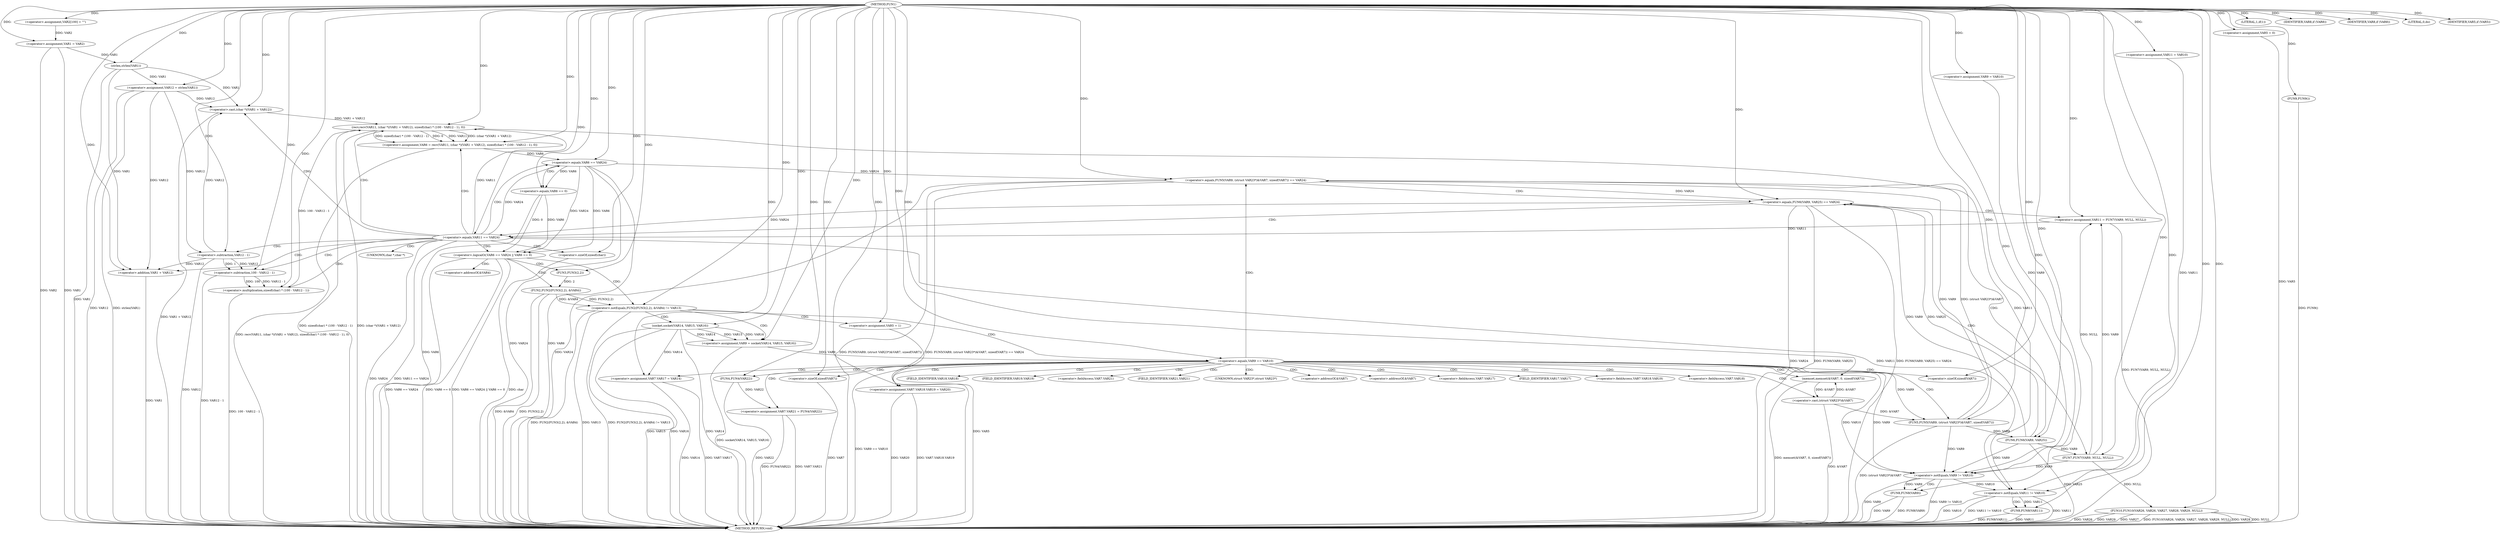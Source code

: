 digraph FUN1 {  
"1000100" [label = "(METHOD,FUN1)" ]
"1000280" [label = "(METHOD_RETURN,void)" ]
"1000104" [label = "(<operator>.assignment,VAR2[100] = \"\")" ]
"1000107" [label = "(<operator>.assignment,VAR1 = VAR2)" ]
"1000111" [label = "(LITERAL,1,if(1))" ]
"1000116" [label = "(<operator>.assignment,VAR5 = 0)" ]
"1000123" [label = "(<operator>.assignment,VAR9 = VAR10)" ]
"1000127" [label = "(<operator>.assignment,VAR11 = VAR10)" ]
"1000131" [label = "(<operator>.assignment,VAR12 = strlen(VAR1))" ]
"1000133" [label = "(strlen,strlen(VAR1))" ]
"1000138" [label = "(<operator>.notEquals,FUN2(FUN3(2,2), &VAR4) != VAR13)" ]
"1000139" [label = "(FUN2,FUN2(FUN3(2,2), &VAR4))" ]
"1000140" [label = "(FUN3,FUN3(2,2))" ]
"1000148" [label = "(<operator>.assignment,VAR5 = 1)" ]
"1000151" [label = "(<operator>.assignment,VAR9 = socket(VAR14, VAR15, VAR16))" ]
"1000153" [label = "(socket,socket(VAR14, VAR15, VAR16))" ]
"1000158" [label = "(<operator>.equals,VAR9 == VAR10)" ]
"1000163" [label = "(memset,memset(&VAR7, 0, sizeof(VAR7)))" ]
"1000167" [label = "(<operator>.sizeOf,sizeof(VAR7))" ]
"1000169" [label = "(<operator>.assignment,VAR7.VAR17 = VAR14)" ]
"1000174" [label = "(<operator>.assignment,VAR7.VAR18.VAR19 = VAR20)" ]
"1000181" [label = "(<operator>.assignment,VAR7.VAR21 = FUN4(VAR22))" ]
"1000185" [label = "(FUN4,FUN4(VAR22))" ]
"1000188" [label = "(<operator>.equals,FUN5(VAR9, (struct VAR23*)&VAR7, sizeof(VAR7)) == VAR24)" ]
"1000189" [label = "(FUN5,FUN5(VAR9, (struct VAR23*)&VAR7, sizeof(VAR7)))" ]
"1000191" [label = "(<operator>.cast,(struct VAR23*)&VAR7)" ]
"1000195" [label = "(<operator>.sizeOf,sizeof(VAR7))" ]
"1000201" [label = "(<operator>.equals,FUN6(VAR9, VAR25) == VAR24)" ]
"1000202" [label = "(FUN6,FUN6(VAR9, VAR25))" ]
"1000208" [label = "(<operator>.assignment,VAR11 = FUN7(VAR9, NULL, NULL))" ]
"1000210" [label = "(FUN7,FUN7(VAR9, NULL, NULL))" ]
"1000215" [label = "(<operator>.equals,VAR11 == VAR24)" ]
"1000220" [label = "(<operator>.assignment,VAR6 = recv(VAR11, (char *)(VAR1 + VAR12), sizeof(char) * (100 - VAR12 - 1), 0))" ]
"1000222" [label = "(recv,recv(VAR11, (char *)(VAR1 + VAR12), sizeof(char) * (100 - VAR12 - 1), 0))" ]
"1000224" [label = "(<operator>.cast,(char *)(VAR1 + VAR12))" ]
"1000226" [label = "(<operator>.addition,VAR1 + VAR12)" ]
"1000229" [label = "(<operator>.multiplication,sizeof(char) * (100 - VAR12 - 1))" ]
"1000230" [label = "(<operator>.sizeOf,sizeof(char))" ]
"1000232" [label = "(<operator>.subtraction,100 - VAR12 - 1)" ]
"1000234" [label = "(<operator>.subtraction,VAR12 - 1)" ]
"1000239" [label = "(<operator>.logicalOr,VAR6 == VAR24 || VAR6 == 0)" ]
"1000240" [label = "(<operator>.equals,VAR6 == VAR24)" ]
"1000243" [label = "(<operator>.equals,VAR6 == 0)" ]
"1000249" [label = "(IDENTIFIER,VAR8,if (VAR8))" ]
"1000252" [label = "(IDENTIFIER,VAR8,if (VAR8))" ]
"1000254" [label = "(LITERAL,0,do)" ]
"1000256" [label = "(<operator>.notEquals,VAR9 != VAR10)" ]
"1000260" [label = "(FUN8,FUN8(VAR9))" ]
"1000263" [label = "(<operator>.notEquals,VAR11 != VAR10)" ]
"1000267" [label = "(FUN8,FUN8(VAR11))" ]
"1000270" [label = "(IDENTIFIER,VAR5,if (VAR5))" ]
"1000272" [label = "(FUN9,FUN9())" ]
"1000273" [label = "(FUN10,FUN10(VAR26, VAR26, VAR27, VAR28, VAR29, NULL))" ]
"1000143" [label = "(<operator>.addressOf,&VAR4)" ]
"1000164" [label = "(<operator>.addressOf,&VAR7)" ]
"1000170" [label = "(<operator>.fieldAccess,VAR7.VAR17)" ]
"1000172" [label = "(FIELD_IDENTIFIER,VAR17,VAR17)" ]
"1000175" [label = "(<operator>.fieldAccess,VAR7.VAR18.VAR19)" ]
"1000176" [label = "(<operator>.fieldAccess,VAR7.VAR18)" ]
"1000178" [label = "(FIELD_IDENTIFIER,VAR18,VAR18)" ]
"1000179" [label = "(FIELD_IDENTIFIER,VAR19,VAR19)" ]
"1000182" [label = "(<operator>.fieldAccess,VAR7.VAR21)" ]
"1000184" [label = "(FIELD_IDENTIFIER,VAR21,VAR21)" ]
"1000192" [label = "(UNKNOWN,struct VAR23*,struct VAR23*)" ]
"1000193" [label = "(<operator>.addressOf,&VAR7)" ]
"1000225" [label = "(UNKNOWN,char *,char *)" ]
  "1000107" -> "1000280"  [ label = "DDG: VAR1"] 
  "1000181" -> "1000280"  [ label = "DDG: FUN4(VAR22)"] 
  "1000224" -> "1000280"  [ label = "DDG: VAR1 + VAR12"] 
  "1000153" -> "1000280"  [ label = "DDG: VAR14"] 
  "1000181" -> "1000280"  [ label = "DDG: VAR7.VAR21"] 
  "1000188" -> "1000280"  [ label = "DDG: FUN5(VAR9, (struct VAR23*)&VAR7, sizeof(VAR7)) == VAR24"] 
  "1000116" -> "1000280"  [ label = "DDG: VAR5"] 
  "1000260" -> "1000280"  [ label = "DDG: FUN8(VAR9)"] 
  "1000185" -> "1000280"  [ label = "DDG: VAR22"] 
  "1000201" -> "1000280"  [ label = "DDG: FUN6(VAR9, VAR25) == VAR24"] 
  "1000226" -> "1000280"  [ label = "DDG: VAR1"] 
  "1000208" -> "1000280"  [ label = "DDG: FUN7(VAR9, NULL, NULL)"] 
  "1000239" -> "1000280"  [ label = "DDG: VAR6 == VAR24 || VAR6 == 0"] 
  "1000273" -> "1000280"  [ label = "DDG: VAR26"] 
  "1000234" -> "1000280"  [ label = "DDG: VAR12"] 
  "1000239" -> "1000280"  [ label = "DDG: VAR6 == VAR24"] 
  "1000215" -> "1000280"  [ label = "DDG: VAR24"] 
  "1000188" -> "1000280"  [ label = "DDG: FUN5(VAR9, (struct VAR23*)&VAR7, sizeof(VAR7))"] 
  "1000131" -> "1000280"  [ label = "DDG: VAR12"] 
  "1000138" -> "1000280"  [ label = "DDG: FUN2(FUN3(2,2), &VAR4)"] 
  "1000139" -> "1000280"  [ label = "DDG: FUN3(2,2)"] 
  "1000263" -> "1000280"  [ label = "DDG: VAR10"] 
  "1000267" -> "1000280"  [ label = "DDG: VAR11"] 
  "1000222" -> "1000280"  [ label = "DDG: sizeof(char) * (100 - VAR12 - 1)"] 
  "1000153" -> "1000280"  [ label = "DDG: VAR15"] 
  "1000158" -> "1000280"  [ label = "DDG: VAR9 == VAR10"] 
  "1000267" -> "1000280"  [ label = "DDG: FUN8(VAR11)"] 
  "1000133" -> "1000280"  [ label = "DDG: VAR1"] 
  "1000189" -> "1000280"  [ label = "DDG: (struct VAR23*)&VAR7"] 
  "1000263" -> "1000280"  [ label = "DDG: VAR11"] 
  "1000263" -> "1000280"  [ label = "DDG: VAR11 != VAR10"] 
  "1000174" -> "1000280"  [ label = "DDG: VAR20"] 
  "1000220" -> "1000280"  [ label = "DDG: recv(VAR11, (char *)(VAR1 + VAR12), sizeof(char) * (100 - VAR12 - 1), 0)"] 
  "1000148" -> "1000280"  [ label = "DDG: VAR5"] 
  "1000151" -> "1000280"  [ label = "DDG: socket(VAR14, VAR15, VAR16)"] 
  "1000230" -> "1000280"  [ label = "DDG: char"] 
  "1000273" -> "1000280"  [ label = "DDG: VAR29"] 
  "1000273" -> "1000280"  [ label = "DDG: VAR27"] 
  "1000131" -> "1000280"  [ label = "DDG: strlen(VAR1)"] 
  "1000188" -> "1000280"  [ label = "DDG: VAR24"] 
  "1000273" -> "1000280"  [ label = "DDG: FUN10(VAR26, VAR26, VAR27, VAR28, VAR29, NULL)"] 
  "1000229" -> "1000280"  [ label = "DDG: 100 - VAR12 - 1"] 
  "1000191" -> "1000280"  [ label = "DDG: &VAR7"] 
  "1000169" -> "1000280"  [ label = "DDG: VAR14"] 
  "1000232" -> "1000280"  [ label = "DDG: VAR12 - 1"] 
  "1000273" -> "1000280"  [ label = "DDG: VAR28"] 
  "1000240" -> "1000280"  [ label = "DDG: VAR24"] 
  "1000138" -> "1000280"  [ label = "DDG: VAR13"] 
  "1000139" -> "1000280"  [ label = "DDG: &VAR4"] 
  "1000215" -> "1000280"  [ label = "DDG: VAR11 == VAR24"] 
  "1000243" -> "1000280"  [ label = "DDG: VAR6"] 
  "1000169" -> "1000280"  [ label = "DDG: VAR7.VAR17"] 
  "1000256" -> "1000280"  [ label = "DDG: VAR9"] 
  "1000260" -> "1000280"  [ label = "DDG: VAR9"] 
  "1000153" -> "1000280"  [ label = "DDG: VAR16"] 
  "1000272" -> "1000280"  [ label = "DDG: FUN9()"] 
  "1000138" -> "1000280"  [ label = "DDG: FUN2(FUN3(2,2), &VAR4) != VAR13"] 
  "1000201" -> "1000280"  [ label = "DDG: VAR24"] 
  "1000256" -> "1000280"  [ label = "DDG: VAR9 != VAR10"] 
  "1000163" -> "1000280"  [ label = "DDG: memset(&VAR7, 0, sizeof(VAR7))"] 
  "1000195" -> "1000280"  [ label = "DDG: VAR7"] 
  "1000240" -> "1000280"  [ label = "DDG: VAR6"] 
  "1000273" -> "1000280"  [ label = "DDG: NULL"] 
  "1000239" -> "1000280"  [ label = "DDG: VAR6 == 0"] 
  "1000174" -> "1000280"  [ label = "DDG: VAR7.VAR18.VAR19"] 
  "1000107" -> "1000280"  [ label = "DDG: VAR2"] 
  "1000222" -> "1000280"  [ label = "DDG: (char *)(VAR1 + VAR12)"] 
  "1000202" -> "1000280"  [ label = "DDG: VAR25"] 
  "1000201" -> "1000280"  [ label = "DDG: FUN6(VAR9, VAR25)"] 
  "1000100" -> "1000104"  [ label = "DDG: "] 
  "1000104" -> "1000107"  [ label = "DDG: VAR2"] 
  "1000100" -> "1000107"  [ label = "DDG: "] 
  "1000100" -> "1000111"  [ label = "DDG: "] 
  "1000100" -> "1000116"  [ label = "DDG: "] 
  "1000100" -> "1000123"  [ label = "DDG: "] 
  "1000100" -> "1000127"  [ label = "DDG: "] 
  "1000133" -> "1000131"  [ label = "DDG: VAR1"] 
  "1000100" -> "1000131"  [ label = "DDG: "] 
  "1000107" -> "1000133"  [ label = "DDG: VAR1"] 
  "1000100" -> "1000133"  [ label = "DDG: "] 
  "1000139" -> "1000138"  [ label = "DDG: FUN3(2,2)"] 
  "1000139" -> "1000138"  [ label = "DDG: &VAR4"] 
  "1000140" -> "1000139"  [ label = "DDG: 2"] 
  "1000100" -> "1000140"  [ label = "DDG: "] 
  "1000100" -> "1000138"  [ label = "DDG: "] 
  "1000100" -> "1000148"  [ label = "DDG: "] 
  "1000153" -> "1000151"  [ label = "DDG: VAR14"] 
  "1000153" -> "1000151"  [ label = "DDG: VAR15"] 
  "1000153" -> "1000151"  [ label = "DDG: VAR16"] 
  "1000100" -> "1000151"  [ label = "DDG: "] 
  "1000100" -> "1000153"  [ label = "DDG: "] 
  "1000151" -> "1000158"  [ label = "DDG: VAR9"] 
  "1000100" -> "1000158"  [ label = "DDG: "] 
  "1000191" -> "1000163"  [ label = "DDG: &VAR7"] 
  "1000100" -> "1000163"  [ label = "DDG: "] 
  "1000100" -> "1000167"  [ label = "DDG: "] 
  "1000153" -> "1000169"  [ label = "DDG: VAR14"] 
  "1000100" -> "1000169"  [ label = "DDG: "] 
  "1000100" -> "1000174"  [ label = "DDG: "] 
  "1000185" -> "1000181"  [ label = "DDG: VAR22"] 
  "1000100" -> "1000185"  [ label = "DDG: "] 
  "1000189" -> "1000188"  [ label = "DDG: VAR9"] 
  "1000189" -> "1000188"  [ label = "DDG: (struct VAR23*)&VAR7"] 
  "1000158" -> "1000189"  [ label = "DDG: VAR9"] 
  "1000100" -> "1000189"  [ label = "DDG: "] 
  "1000191" -> "1000189"  [ label = "DDG: &VAR7"] 
  "1000163" -> "1000191"  [ label = "DDG: &VAR7"] 
  "1000100" -> "1000195"  [ label = "DDG: "] 
  "1000240" -> "1000188"  [ label = "DDG: VAR24"] 
  "1000100" -> "1000188"  [ label = "DDG: "] 
  "1000202" -> "1000201"  [ label = "DDG: VAR9"] 
  "1000202" -> "1000201"  [ label = "DDG: VAR25"] 
  "1000189" -> "1000202"  [ label = "DDG: VAR9"] 
  "1000100" -> "1000202"  [ label = "DDG: "] 
  "1000188" -> "1000201"  [ label = "DDG: VAR24"] 
  "1000100" -> "1000201"  [ label = "DDG: "] 
  "1000210" -> "1000208"  [ label = "DDG: VAR9"] 
  "1000210" -> "1000208"  [ label = "DDG: NULL"] 
  "1000100" -> "1000208"  [ label = "DDG: "] 
  "1000202" -> "1000210"  [ label = "DDG: VAR9"] 
  "1000100" -> "1000210"  [ label = "DDG: "] 
  "1000208" -> "1000215"  [ label = "DDG: VAR11"] 
  "1000100" -> "1000215"  [ label = "DDG: "] 
  "1000201" -> "1000215"  [ label = "DDG: VAR24"] 
  "1000222" -> "1000220"  [ label = "DDG: VAR11"] 
  "1000222" -> "1000220"  [ label = "DDG: (char *)(VAR1 + VAR12)"] 
  "1000222" -> "1000220"  [ label = "DDG: sizeof(char) * (100 - VAR12 - 1)"] 
  "1000222" -> "1000220"  [ label = "DDG: 0"] 
  "1000100" -> "1000220"  [ label = "DDG: "] 
  "1000215" -> "1000222"  [ label = "DDG: VAR11"] 
  "1000100" -> "1000222"  [ label = "DDG: "] 
  "1000224" -> "1000222"  [ label = "DDG: VAR1 + VAR12"] 
  "1000133" -> "1000224"  [ label = "DDG: VAR1"] 
  "1000100" -> "1000224"  [ label = "DDG: "] 
  "1000234" -> "1000224"  [ label = "DDG: VAR12"] 
  "1000131" -> "1000224"  [ label = "DDG: VAR12"] 
  "1000133" -> "1000226"  [ label = "DDG: VAR1"] 
  "1000100" -> "1000226"  [ label = "DDG: "] 
  "1000234" -> "1000226"  [ label = "DDG: VAR12"] 
  "1000131" -> "1000226"  [ label = "DDG: VAR12"] 
  "1000229" -> "1000222"  [ label = "DDG: 100 - VAR12 - 1"] 
  "1000100" -> "1000229"  [ label = "DDG: "] 
  "1000100" -> "1000230"  [ label = "DDG: "] 
  "1000232" -> "1000229"  [ label = "DDG: 100"] 
  "1000232" -> "1000229"  [ label = "DDG: VAR12 - 1"] 
  "1000100" -> "1000232"  [ label = "DDG: "] 
  "1000234" -> "1000232"  [ label = "DDG: VAR12"] 
  "1000234" -> "1000232"  [ label = "DDG: 1"] 
  "1000100" -> "1000234"  [ label = "DDG: "] 
  "1000131" -> "1000234"  [ label = "DDG: VAR12"] 
  "1000240" -> "1000239"  [ label = "DDG: VAR6"] 
  "1000240" -> "1000239"  [ label = "DDG: VAR24"] 
  "1000220" -> "1000240"  [ label = "DDG: VAR6"] 
  "1000100" -> "1000240"  [ label = "DDG: "] 
  "1000215" -> "1000240"  [ label = "DDG: VAR24"] 
  "1000243" -> "1000239"  [ label = "DDG: VAR6"] 
  "1000243" -> "1000239"  [ label = "DDG: 0"] 
  "1000240" -> "1000243"  [ label = "DDG: VAR6"] 
  "1000100" -> "1000243"  [ label = "DDG: "] 
  "1000100" -> "1000249"  [ label = "DDG: "] 
  "1000100" -> "1000252"  [ label = "DDG: "] 
  "1000100" -> "1000254"  [ label = "DDG: "] 
  "1000158" -> "1000256"  [ label = "DDG: VAR9"] 
  "1000189" -> "1000256"  [ label = "DDG: VAR9"] 
  "1000202" -> "1000256"  [ label = "DDG: VAR9"] 
  "1000210" -> "1000256"  [ label = "DDG: VAR9"] 
  "1000123" -> "1000256"  [ label = "DDG: VAR9"] 
  "1000100" -> "1000256"  [ label = "DDG: "] 
  "1000158" -> "1000256"  [ label = "DDG: VAR10"] 
  "1000256" -> "1000260"  [ label = "DDG: VAR9"] 
  "1000100" -> "1000260"  [ label = "DDG: "] 
  "1000222" -> "1000263"  [ label = "DDG: VAR11"] 
  "1000215" -> "1000263"  [ label = "DDG: VAR11"] 
  "1000127" -> "1000263"  [ label = "DDG: VAR11"] 
  "1000100" -> "1000263"  [ label = "DDG: "] 
  "1000256" -> "1000263"  [ label = "DDG: VAR10"] 
  "1000263" -> "1000267"  [ label = "DDG: VAR11"] 
  "1000100" -> "1000267"  [ label = "DDG: "] 
  "1000100" -> "1000270"  [ label = "DDG: "] 
  "1000100" -> "1000272"  [ label = "DDG: "] 
  "1000100" -> "1000273"  [ label = "DDG: "] 
  "1000210" -> "1000273"  [ label = "DDG: NULL"] 
  "1000138" -> "1000148"  [ label = "CDG: "] 
  "1000138" -> "1000151"  [ label = "CDG: "] 
  "1000138" -> "1000153"  [ label = "CDG: "] 
  "1000138" -> "1000158"  [ label = "CDG: "] 
  "1000158" -> "1000164"  [ label = "CDG: "] 
  "1000158" -> "1000174"  [ label = "CDG: "] 
  "1000158" -> "1000191"  [ label = "CDG: "] 
  "1000158" -> "1000182"  [ label = "CDG: "] 
  "1000158" -> "1000188"  [ label = "CDG: "] 
  "1000158" -> "1000167"  [ label = "CDG: "] 
  "1000158" -> "1000175"  [ label = "CDG: "] 
  "1000158" -> "1000179"  [ label = "CDG: "] 
  "1000158" -> "1000192"  [ label = "CDG: "] 
  "1000158" -> "1000176"  [ label = "CDG: "] 
  "1000158" -> "1000185"  [ label = "CDG: "] 
  "1000158" -> "1000195"  [ label = "CDG: "] 
  "1000158" -> "1000172"  [ label = "CDG: "] 
  "1000158" -> "1000189"  [ label = "CDG: "] 
  "1000158" -> "1000169"  [ label = "CDG: "] 
  "1000158" -> "1000163"  [ label = "CDG: "] 
  "1000158" -> "1000178"  [ label = "CDG: "] 
  "1000158" -> "1000170"  [ label = "CDG: "] 
  "1000158" -> "1000193"  [ label = "CDG: "] 
  "1000158" -> "1000184"  [ label = "CDG: "] 
  "1000158" -> "1000181"  [ label = "CDG: "] 
  "1000188" -> "1000201"  [ label = "CDG: "] 
  "1000188" -> "1000202"  [ label = "CDG: "] 
  "1000201" -> "1000208"  [ label = "CDG: "] 
  "1000201" -> "1000210"  [ label = "CDG: "] 
  "1000201" -> "1000215"  [ label = "CDG: "] 
  "1000215" -> "1000222"  [ label = "CDG: "] 
  "1000215" -> "1000220"  [ label = "CDG: "] 
  "1000215" -> "1000224"  [ label = "CDG: "] 
  "1000215" -> "1000240"  [ label = "CDG: "] 
  "1000215" -> "1000226"  [ label = "CDG: "] 
  "1000215" -> "1000232"  [ label = "CDG: "] 
  "1000215" -> "1000239"  [ label = "CDG: "] 
  "1000215" -> "1000229"  [ label = "CDG: "] 
  "1000215" -> "1000230"  [ label = "CDG: "] 
  "1000215" -> "1000234"  [ label = "CDG: "] 
  "1000215" -> "1000225"  [ label = "CDG: "] 
  "1000239" -> "1000139"  [ label = "CDG: "] 
  "1000239" -> "1000138"  [ label = "CDG: "] 
  "1000239" -> "1000143"  [ label = "CDG: "] 
  "1000239" -> "1000140"  [ label = "CDG: "] 
  "1000240" -> "1000243"  [ label = "CDG: "] 
  "1000256" -> "1000260"  [ label = "CDG: "] 
  "1000263" -> "1000267"  [ label = "CDG: "] 
}
